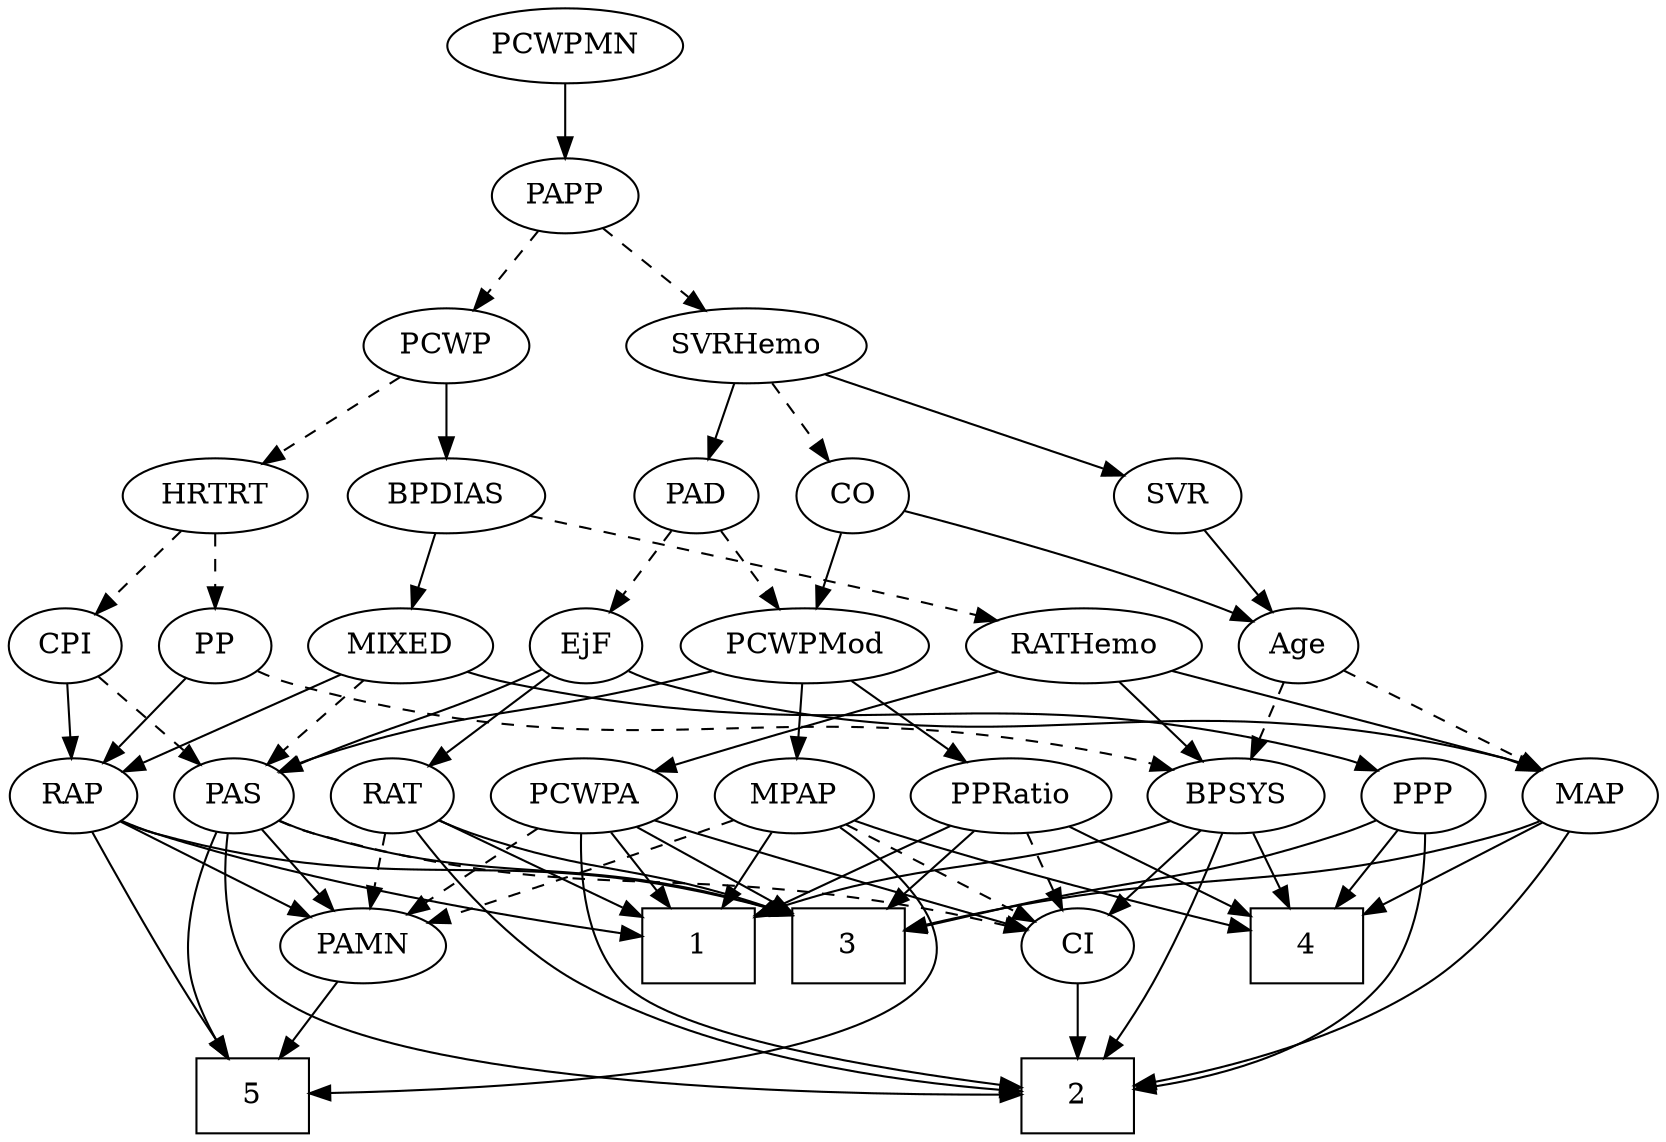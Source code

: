 strict digraph {
	graph [bb="0,0,737.55,540"];
	node [label="\N"];
	1	[height=0.5,
		pos="284,90",
		shape=box,
		width=0.75];
	2	[height=0.5,
		pos="466,18",
		shape=box,
		width=0.75];
	3	[height=0.5,
		pos="356,90",
		shape=box,
		width=0.75];
	4	[height=0.5,
		pos="576,90",
		shape=box,
		width=0.75];
	5	[height=0.5,
		pos="76,18",
		shape=box,
		width=0.75];
	Age	[height=0.5,
		pos="579,234",
		width=0.75];
	BPSYS	[height=0.5,
		pos="548,162",
		width=1.0471];
	Age -> BPSYS	[pos="e,555.51,179.96 571.65,216.41 568.08,208.34 563.69,198.43 559.67,189.35",
		style=dashed];
	MAP	[height=0.5,
		pos="707,162",
		width=0.84854];
	Age -> MAP	[pos="e,685.1,174.98 599.28,221.91 619.94,210.61 652.25,192.94 676.1,179.9",
		style=dashed];
	EjF	[height=0.5,
		pos="269,234",
		width=0.75];
	PAS	[height=0.5,
		pos="106,162",
		width=0.75];
	EjF -> PAS	[pos="e,127.22,173.3 247.78,222.7 242.95,220.44 237.82,218.09 233,216 193.09,198.7 181.91,197.3 142,180 140.19,179.22 138.34,178.4 136.48,\
177.56",
		style=solid];
	RAT	[height=0.5,
		pos="178,162",
		width=0.75827];
	EjF -> RAT	[pos="e,195.04,176.11 251.88,219.83 238.16,209.27 218.69,194.3 203.18,182.37",
		style=solid];
	EjF -> MAP	[pos="e,684.15,174.11 289.47,221.86 294.43,219.58 299.8,217.44 305,216 460.82,172.85 510.36,220.08 667,180 669.49,179.36 672.03,178.59 \
674.56,177.74",
		style=solid];
	RAP	[height=0.5,
		pos="33,162",
		width=0.77632];
	RAP -> 1	[pos="e,256.84,96.021 54.632,150.24 59.608,147.99 64.929,145.78 70,144 130.57,122.8 203.6,106.63 246.79,98.001",
		style=solid];
	RAP -> 3	[pos="e,328.82,104.86 54.118,150.04 59.211,147.75 64.711,145.56 70,144 174.62,113.14 210.47,138.78 319.13,107.73",
		style=solid];
	RAP -> 5	[pos="e,62.111,36.059 32.4,143.76 32.294,125.45 33.664,95.902 42,72 45.367,62.347 50.811,52.674 56.365,44.284",
		style=solid];
	PAMN	[height=0.5,
		pos="127,90",
		width=1.011];
	RAP -> PAMN	[pos="e,107.78,105.31 50.681,147.83 64.412,137.61 83.702,123.24 99.453,111.51",
		style=solid];
	MIXED	[height=0.5,
		pos="184,234",
		width=1.1193];
	MIXED -> RAP	[pos="e,55.339,173.36 157,220.49 131.05,208.45 91.841,190.28 64.481,177.59",
		style=solid];
	MIXED -> PAS	[pos="e,121.41,176.83 166.69,217.46 155.57,207.49 141,194.41 128.93,183.58",
		style=dashed];
	PPP	[height=0.5,
		pos="631,162",
		width=0.75];
	MIXED -> PPP	[pos="e,610.53,174.14 213.48,221.52 219.84,219.4 226.58,217.41 233,216 390.91,181.26 439.18,223.15 595,180 596.95,179.46 598.92,178.82 \
600.89,178.12",
		style=solid];
	MPAP	[height=0.5,
		pos="360,162",
		width=0.97491];
	MPAP -> 1	[pos="e,302.59,108.13 343.51,145.81 333.72,136.79 321.09,125.16 309.98,114.93",
		style=solid];
	MPAP -> 4	[pos="e,549,98.687 386.88,150.27 392.51,148.12 398.43,145.93 404,144 450.22,127.97 504.23,111.73 539.22,101.53",
		style=solid];
	MPAP -> 5	[pos="e,103.22,19.27 374.24,145.17 389.77,125.94 410.14,93.433 392,72 356.65,30.228 188.99,21.358 113.27,19.49",
		style=solid];
	MPAP -> PAMN	[pos="e,158.71,98.906 333.15,150.16 327.52,148.02 321.59,145.86 316,144 265.83,127.32 207.06,111.39 168.54,101.43",
		style=dashed];
	CI	[height=0.5,
		pos="466,90",
		width=0.75];
	MPAP -> CI	[pos="e,447.49,103.22 380.69,147.34 397.36,136.33 420.93,120.76 439.07,108.78",
		style=dashed];
	BPSYS -> 1	[pos="e,311.23,104.71 520.01,149.85 514.12,147.73 507.9,145.66 502,144 425.73,122.51 400.3,132.9 321.16,107.93",
		style=solid];
	BPSYS -> 2	[pos="e,478.54,36.324 540.1,144.28 531.36,126.14 516.59,96.512 502,72 496.6,62.919 490.24,53.28 484.39,44.746",
		style=solid];
	BPSYS -> 4	[pos="e,569.09,108.28 554.78,144.05 557.93,136.18 561.75,126.62 565.28,117.79",
		style=solid];
	BPSYS -> CI	[pos="e,482.09,104.74 530.21,145.81 518.35,135.69 502.63,122.27 489.71,111.24",
		style=solid];
	PAD	[height=0.5,
		pos="335,306",
		width=0.79437];
	PAD -> EjF	[pos="e,282.98,249.82 321,290.15 311.99,280.6 300.11,267.99 289.98,257.25",
		style=dashed];
	PCWPMod	[height=0.5,
		pos="366,234",
		width=1.4443];
	PAD -> PCWPMod	[pos="e,358.49,251.96 342.35,288.41 345.92,280.34 350.31,270.43 354.33,261.35",
		style=dashed];
	CO	[height=0.5,
		pos="409,306",
		width=0.75];
	CO -> Age	[pos="e,557.78,245.3 431.95,296.44 458.78,286.31 504.44,268.71 543,252 544.81,251.22 546.66,250.4 548.52,249.56",
		style=solid];
	CO -> PCWPMod	[pos="e,376.32,251.8 399.24,289.12 394.06,280.68 387.56,270.1 381.69,260.55",
		style=solid];
	PAS -> 2	[pos="e,438.9,18.375 94.331,145.58 81.166,126.18 63.811,92.872 82,72 126.82,20.564 341.53,17.358 428.9,18.249",
		style=solid];
	PAS -> 3	[pos="e,328.76,104.7 126.59,150.24 131.54,147.94 136.88,145.7 142,144 215.61,119.58 241.38,132.32 319.03,107.87",
		style=solid];
	PAS -> 5	[pos="e,63.737,36.15 86.716,149.3 73.363,139.97 56.664,125.59 49,108 40.048,87.453 48.742,63.022 58.577,44.96",
		style=solid];
	PAS -> PAMN	[pos="e,121.82,108.28 111.08,144.05 113.42,136.26 116.25,126.82 118.88,118.08",
		style=solid];
	PAS -> CI	[pos="e,441.1,97.261 126.52,150.02 131.48,147.74 136.84,145.55 142,144 249.5,111.67 281.65,128.58 392,108 404.86,105.6 418.86,102.51 431.2,\
99.62",
		style=dashed];
	PAMN -> 5	[pos="e,88.476,36.124 115.17,72.765 109.04,64.354 101.42,53.89 94.532,44.436",
		style=solid];
	RATHemo	[height=0.5,
		pos="485,234",
		width=1.3721];
	RATHemo -> BPSYS	[pos="e,533.47,179.15 499.61,216.76 507.64,207.84 517.75,196.61 526.65,186.72",
		style=solid];
	PCWPA	[height=0.5,
		pos="265,162",
		width=1.1555];
	RATHemo -> PCWPA	[pos="e,296.8,173.7 448.35,221.71 414.07,211.11 361.49,194.71 316,180 312.89,178.99 309.68,177.95 306.45,176.89",
		style=solid];
	RATHemo -> MAP	[pos="e,683.5,173.54 522.13,222.1 529.06,220.07 536.25,217.97 543,216 598.09,199.93 612.94,199.26 667,180 669.36,179.16 671.79,178.25 \
674.22,177.3",
		style=solid];
	CPI	[height=0.5,
		pos="27,234",
		width=0.75];
	CPI -> RAP	[pos="e,31.534,180.1 28.483,215.7 29.144,207.98 29.939,198.71 30.676,190.11",
		style=solid];
	CPI -> PAS	[pos="e,90.425,176.8 42.608,219.17 54.077,209.01 69.851,195.03 82.795,183.56",
		style=dashed];
	RAT -> 1	[pos="e,258.05,108.14 196.95,148.49 211.45,138.91 231.86,125.43 249.26,113.94",
		style=solid];
	RAT -> 2	[pos="e,438.73,18.997 184.43,144.41 193.17,124.1 210.8,90.172 237,72 295.42,31.482 380.38,21.566 428.7,19.366",
		style=solid];
	RAT -> 3	[pos="e,328.63,104.32 199.14,150.53 203.98,148.27 209.13,145.97 214,144 257.33,126.48 272.09,126.57 319.12,108.13",
		style=solid];
	RAT -> PAMN	[pos="e,139,107.47 166.68,145.46 160.33,136.74 152.25,125.65 145.04,115.76",
		style=dashed];
	SVR	[height=0.5,
		pos="531,306",
		width=0.77632];
	SVR -> Age	[pos="e,568.15,250.82 541.89,289.12 547.97,280.26 555.66,269.04 562.46,259.12",
		style=solid];
	PCWPMod -> MPAP	[pos="e,361.47,180.1 364.52,215.7 363.86,207.98 363.06,198.71 362.32,190.11",
		style=solid];
	PCWPMod -> PAS	[pos="e,126.61,173.7 327.36,221.89 319.96,219.86 312.25,217.81 305,216 233.02,198.03 212.2,203.99 142,180 140.09,179.35 138.14,178.62 \
136.19,177.85",
		style=solid];
	PPRatio	[height=0.5,
		pos="453,162",
		width=1.1013];
	PCWPMod -> PPRatio	[pos="e,434.23,178.1 385.74,217.12 397.78,207.43 413.32,194.92 426.44,184.37",
		style=solid];
	PCWPA -> 1	[pos="e,279.31,108.28 269.6,144.05 271.71,136.26 274.28,126.82 276.65,118.08",
		style=solid];
	PCWPA -> 2	[pos="e,438.76,21.508 254.75,144.39 244.24,124.99 231.57,92.901 248,72 270.05,43.951 372.17,28.905 428.48,22.616",
		style=solid];
	PCWPA -> 3	[pos="e,333.74,108.13 284.75,145.81 296.69,136.62 312.17,124.71 325.65,114.34",
		style=solid];
	PCWPA -> PAMN	[pos="e,151.45,103.4 239.04,147.83 216.85,136.58 184.76,120.3 160.61,108.05",
		style=dashed];
	PCWPA -> CI	[pos="e,442.65,99.133 296.41,150.06 333.6,137.11 395.28,115.63 433.11,102.45",
		style=solid];
	PCWPMN	[height=0.5,
		pos="282,522",
		width=1.3902];
	PAPP	[height=0.5,
		pos="282,450",
		width=0.88464];
	PCWPMN -> PAPP	[pos="e,282,468.1 282,503.7 282,495.98 282,486.71 282,478.11",
		style=solid];
	SVRHemo	[height=0.5,
		pos="350,378",
		width=1.3902];
	SVRHemo -> PAD	[pos="e,338.67,324.1 346.29,359.7 344.64,351.98 342.65,342.71 340.81,334.11",
		style=solid];
	SVRHemo -> CO	[pos="e,396.32,322.04 363.98,360.41 371.65,351.31 381.27,339.9 389.65,329.96",
		style=dashed];
	SVRHemo -> SVR	[pos="e,507.67,316.02 382.78,364.32 415.46,351.68 465.38,332.38 498.1,319.72",
		style=solid];
	BPDIAS	[height=0.5,
		pos="231,306",
		width=1.1735];
	BPDIAS -> MIXED	[pos="e,195.06,251.47 219.86,288.41 214.13,279.87 207.02,269.28 200.64,259.79",
		style=solid];
	BPDIAS -> RATHemo	[pos="e,447.9,246 266.11,295.74 305.38,285.34 370.85,267.82 427,252 430.59,250.99 434.31,249.93 438.05,248.85",
		style=dashed];
	MAP -> 2	[pos="e,493.1,22.653 697.78,144.76 685.64,124.81 662.47,91.258 634,72 593.88,44.863 539.11,31.019 503.16,24.405",
		style=solid];
	MAP -> 3	[pos="e,383.31,97.789 683.67,149.93 678.28,147.7 672.52,145.56 667,144 564.5,114.93 534.66,127.94 430,108 417.98,105.71 404.95,102.85 \
393.22,100.13",
		style=solid];
	MAP -> 4	[pos="e,603.46,105.68 685.07,149.28 665.27,138.7 635.74,122.92 612.4,110.45",
		style=solid];
	PP	[height=0.5,
		pos="99,234",
		width=0.75];
	PP -> RAP	[pos="e,46.977,177.82 85.003,218.15 75.99,208.6 64.109,195.99 53.978,185.25",
		style=solid];
	PP -> BPSYS	[pos="e,520.62,174.42 119.47,221.85 124.43,219.57 129.8,217.44 135,216 292.98,172.37 342.27,216.71 502,180 504.97,179.32 508.02,178.49 \
511.05,177.58",
		style=dashed];
	PPP -> 2	[pos="e,493,21.076 631.99,143.78 632.17,124.09 629.43,92.017 612,72 584.52,40.438 536.69,27.665 503.3,22.5",
		style=solid];
	PPP -> 3	[pos="e,383.05,97.289 610.39,150.29 605.44,147.99 600.1,145.74 595,144 523.94,119.82 503.24,124.4 430,108 417.96,105.3 404.84,102.31 393.03,\
99.59",
		style=solid];
	PPP -> 4	[pos="e,589.46,108.13 619.07,145.81 612.25,137.14 603.54,126.05 595.74,116.12",
		style=solid];
	PPRatio -> 1	[pos="e,311.04,103.99 423.46,149.83 398.27,140.18 360.93,125.55 320.31,108.02",
		style=solid];
	PPRatio -> 3	[pos="e,379.61,108.04 432.43,146.15 419.51,136.83 402.57,124.61 387.92,114.04",
		style=solid];
	PPRatio -> 4	[pos="e,548.93,106.41 476.72,147.5 494.72,137.26 519.77,123 540.2,111.37",
		style=solid];
	PPRatio -> CI	[pos="e,462.79,108.28 456.15,144.05 457.58,136.35 459.31,127.03 460.92,118.36",
		style=dashed];
	PCWP	[height=0.5,
		pos="231,378",
		width=0.97491];
	PCWP -> BPDIAS	[pos="e,231,324.1 231,359.7 231,351.98 231,342.71 231,334.11",
		style=solid];
	HRTRT	[height=0.5,
		pos="99,306",
		width=1.1013];
	PCWP -> HRTRT	[pos="e,123.74,320.12 207.4,364.49 186.58,353.45 156,337.23 132.63,324.83",
		style=dashed];
	CI -> 2	[pos="e,466,36.104 466,71.697 466,63.983 466,54.712 466,46.112",
		style=solid];
	PAPP -> SVRHemo	[pos="e,334.33,395.13 296.75,433.81 305.68,424.62 317.25,412.72 327.32,402.35",
		style=dashed];
	PAPP -> PCWP	[pos="e,242.88,395.31 270.43,433.12 264.06,424.38 256.03,413.35 248.88,403.54",
		style=dashed];
	HRTRT -> CPI	[pos="e,41.951,249.54 83.021,289.46 73.057,279.78 60.093,267.17 49.146,256.53",
		style=dashed];
	HRTRT -> PP	[pos="e,99,252.1 99,287.7 99,279.98 99,270.71 99,262.11",
		style=dashed];
}
